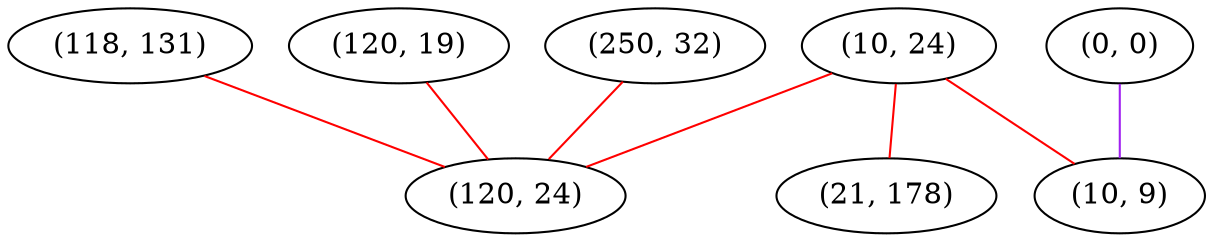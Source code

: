 graph "" {
"(118, 131)";
"(120, 19)";
"(0, 0)";
"(250, 32)";
"(10, 24)";
"(120, 24)";
"(21, 178)";
"(10, 9)";
"(118, 131)" -- "(120, 24)"  [color=red, key=0, weight=1];
"(120, 19)" -- "(120, 24)"  [color=red, key=0, weight=1];
"(0, 0)" -- "(10, 9)"  [color=purple, key=0, weight=4];
"(250, 32)" -- "(120, 24)"  [color=red, key=0, weight=1];
"(10, 24)" -- "(120, 24)"  [color=red, key=0, weight=1];
"(10, 24)" -- "(21, 178)"  [color=red, key=0, weight=1];
"(10, 24)" -- "(10, 9)"  [color=red, key=0, weight=1];
}
